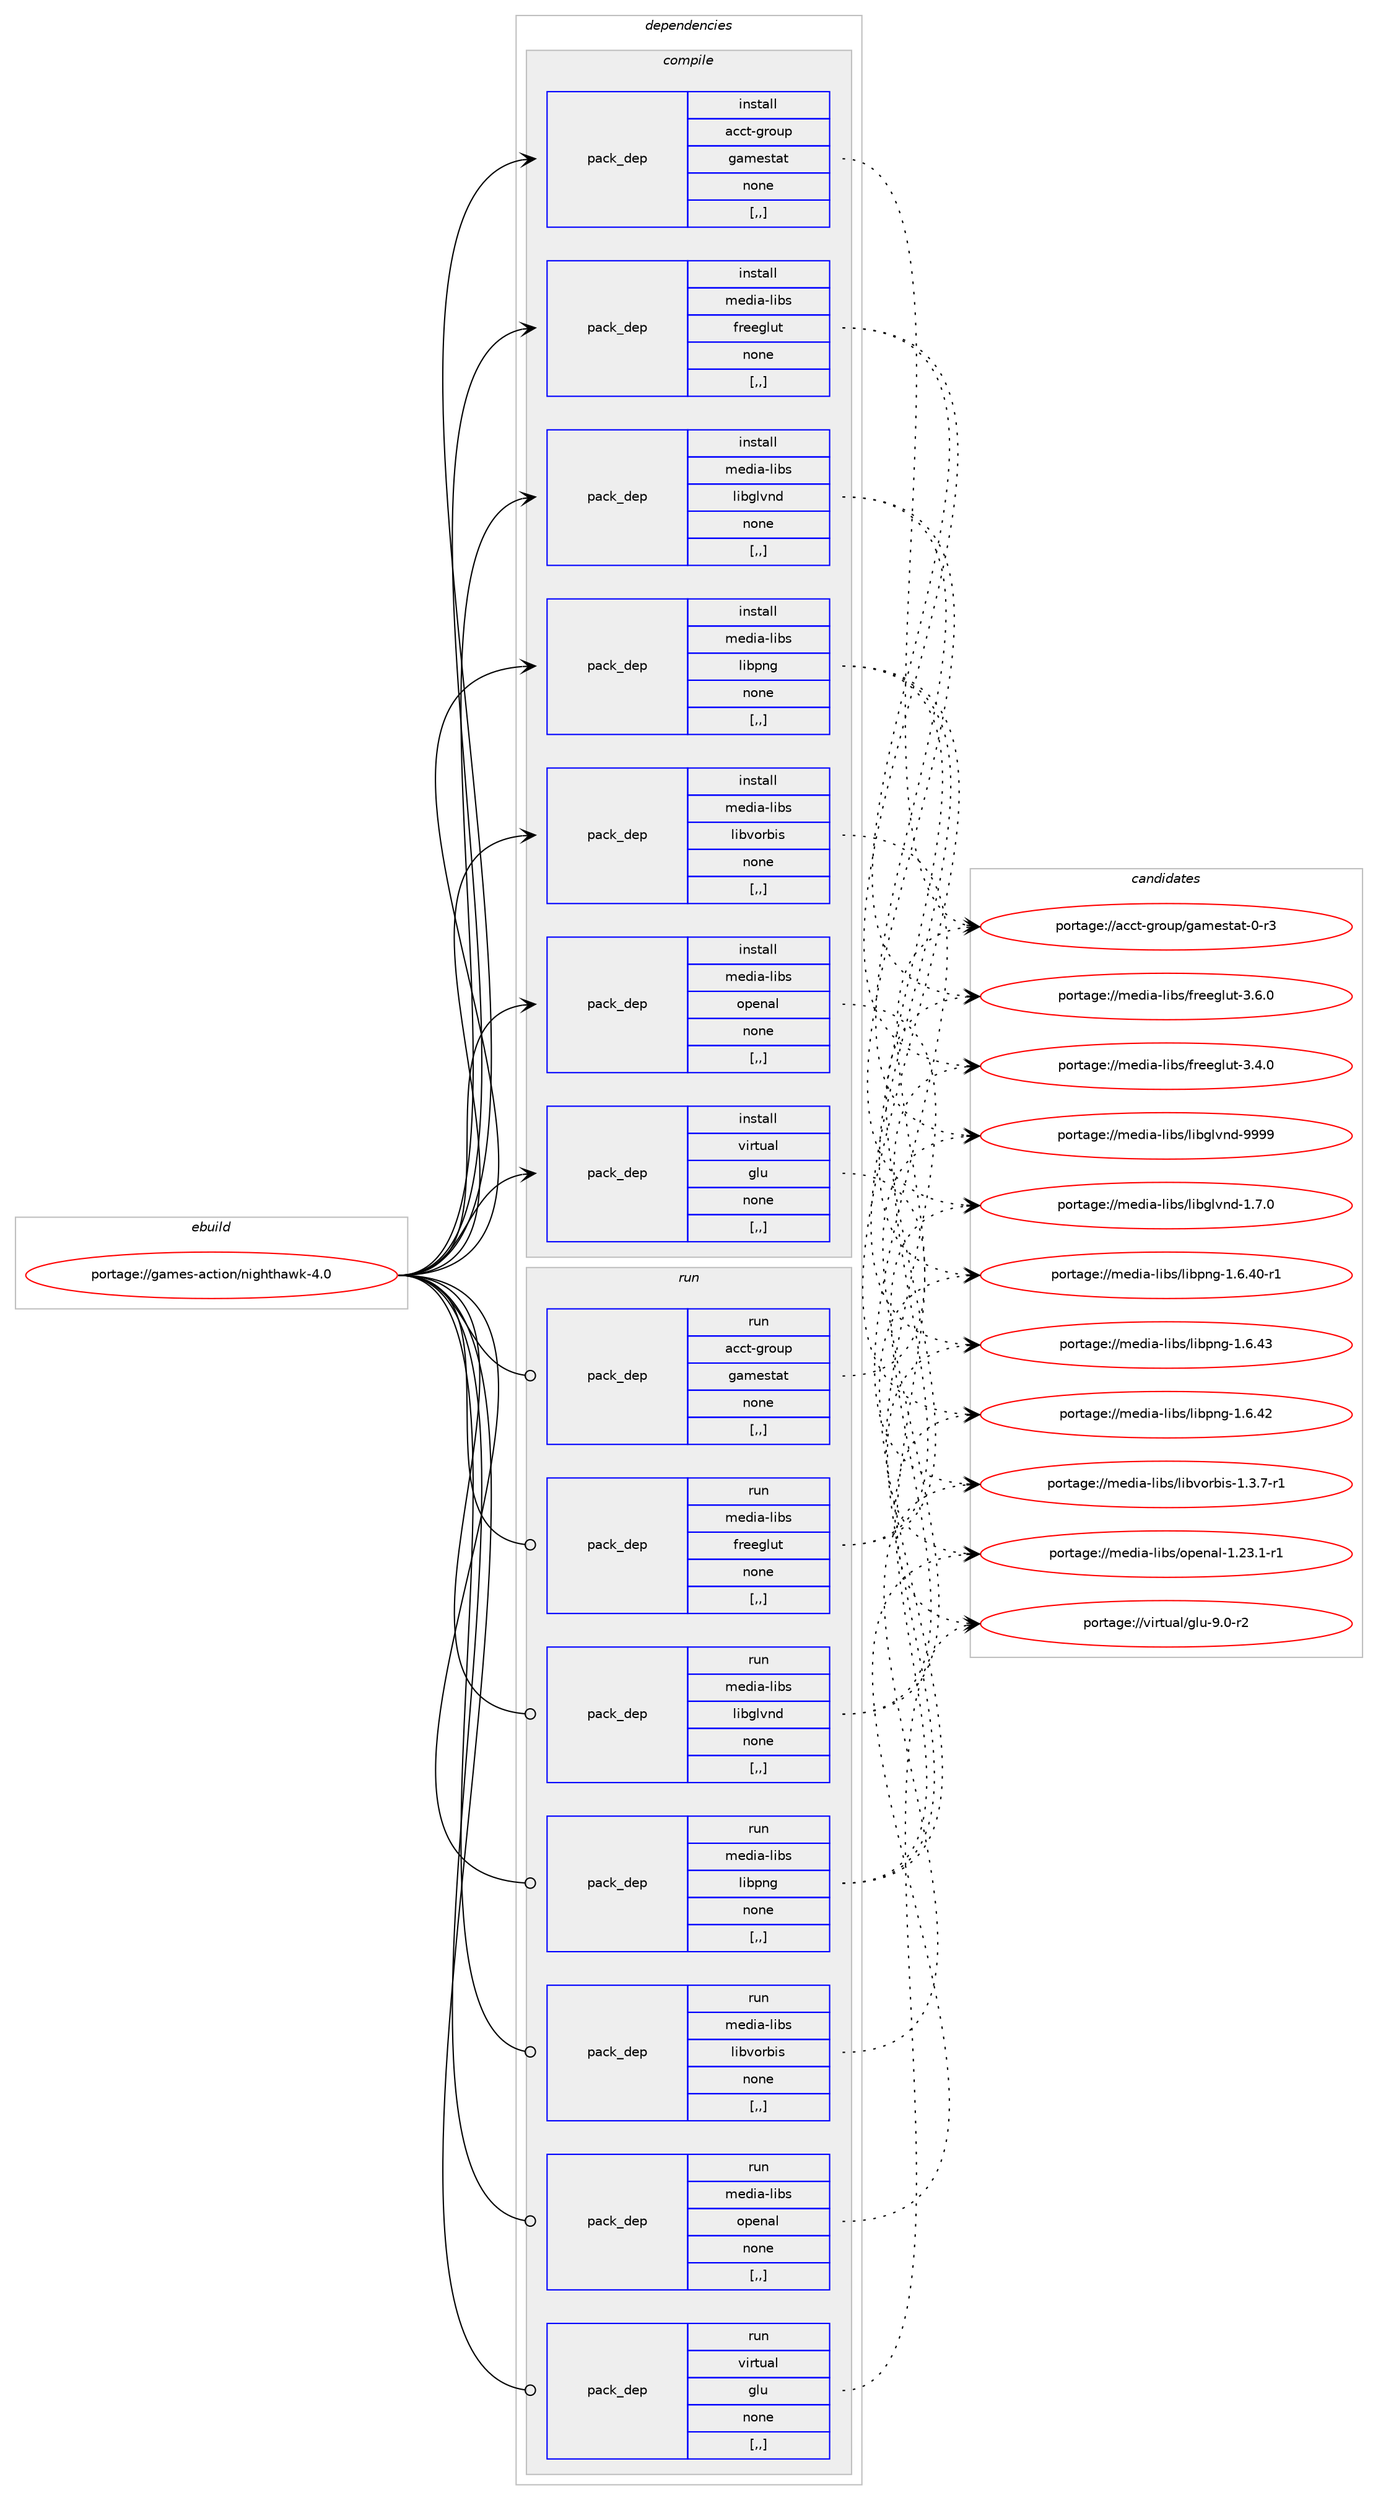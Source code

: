 digraph prolog {

# *************
# Graph options
# *************

newrank=true;
concentrate=true;
compound=true;
graph [rankdir=LR,fontname=Helvetica,fontsize=10,ranksep=1.5];#, ranksep=2.5, nodesep=0.2];
edge  [arrowhead=vee];
node  [fontname=Helvetica,fontsize=10];

# **********
# The ebuild
# **********

subgraph cluster_leftcol {
color=gray;
label=<<i>ebuild</i>>;
id [label="portage://games-action/nighthawk-4.0", color=red, width=4, href="../games-action/nighthawk-4.0.svg"];
}

# ****************
# The dependencies
# ****************

subgraph cluster_midcol {
color=gray;
label=<<i>dependencies</i>>;
subgraph cluster_compile {
fillcolor="#eeeeee";
style=filled;
label=<<i>compile</i>>;
subgraph pack159504 {
dependency223803 [label=<<TABLE BORDER="0" CELLBORDER="1" CELLSPACING="0" CELLPADDING="4" WIDTH="220"><TR><TD ROWSPAN="6" CELLPADDING="30">pack_dep</TD></TR><TR><TD WIDTH="110">install</TD></TR><TR><TD>acct-group</TD></TR><TR><TD>gamestat</TD></TR><TR><TD>none</TD></TR><TR><TD>[,,]</TD></TR></TABLE>>, shape=none, color=blue];
}
id:e -> dependency223803:w [weight=20,style="solid",arrowhead="vee"];
subgraph pack159505 {
dependency223804 [label=<<TABLE BORDER="0" CELLBORDER="1" CELLSPACING="0" CELLPADDING="4" WIDTH="220"><TR><TD ROWSPAN="6" CELLPADDING="30">pack_dep</TD></TR><TR><TD WIDTH="110">install</TD></TR><TR><TD>media-libs</TD></TR><TR><TD>freeglut</TD></TR><TR><TD>none</TD></TR><TR><TD>[,,]</TD></TR></TABLE>>, shape=none, color=blue];
}
id:e -> dependency223804:w [weight=20,style="solid",arrowhead="vee"];
subgraph pack159506 {
dependency223805 [label=<<TABLE BORDER="0" CELLBORDER="1" CELLSPACING="0" CELLPADDING="4" WIDTH="220"><TR><TD ROWSPAN="6" CELLPADDING="30">pack_dep</TD></TR><TR><TD WIDTH="110">install</TD></TR><TR><TD>media-libs</TD></TR><TR><TD>libglvnd</TD></TR><TR><TD>none</TD></TR><TR><TD>[,,]</TD></TR></TABLE>>, shape=none, color=blue];
}
id:e -> dependency223805:w [weight=20,style="solid",arrowhead="vee"];
subgraph pack159507 {
dependency223806 [label=<<TABLE BORDER="0" CELLBORDER="1" CELLSPACING="0" CELLPADDING="4" WIDTH="220"><TR><TD ROWSPAN="6" CELLPADDING="30">pack_dep</TD></TR><TR><TD WIDTH="110">install</TD></TR><TR><TD>media-libs</TD></TR><TR><TD>libpng</TD></TR><TR><TD>none</TD></TR><TR><TD>[,,]</TD></TR></TABLE>>, shape=none, color=blue];
}
id:e -> dependency223806:w [weight=20,style="solid",arrowhead="vee"];
subgraph pack159508 {
dependency223807 [label=<<TABLE BORDER="0" CELLBORDER="1" CELLSPACING="0" CELLPADDING="4" WIDTH="220"><TR><TD ROWSPAN="6" CELLPADDING="30">pack_dep</TD></TR><TR><TD WIDTH="110">install</TD></TR><TR><TD>media-libs</TD></TR><TR><TD>libvorbis</TD></TR><TR><TD>none</TD></TR><TR><TD>[,,]</TD></TR></TABLE>>, shape=none, color=blue];
}
id:e -> dependency223807:w [weight=20,style="solid",arrowhead="vee"];
subgraph pack159509 {
dependency223808 [label=<<TABLE BORDER="0" CELLBORDER="1" CELLSPACING="0" CELLPADDING="4" WIDTH="220"><TR><TD ROWSPAN="6" CELLPADDING="30">pack_dep</TD></TR><TR><TD WIDTH="110">install</TD></TR><TR><TD>media-libs</TD></TR><TR><TD>openal</TD></TR><TR><TD>none</TD></TR><TR><TD>[,,]</TD></TR></TABLE>>, shape=none, color=blue];
}
id:e -> dependency223808:w [weight=20,style="solid",arrowhead="vee"];
subgraph pack159510 {
dependency223809 [label=<<TABLE BORDER="0" CELLBORDER="1" CELLSPACING="0" CELLPADDING="4" WIDTH="220"><TR><TD ROWSPAN="6" CELLPADDING="30">pack_dep</TD></TR><TR><TD WIDTH="110">install</TD></TR><TR><TD>virtual</TD></TR><TR><TD>glu</TD></TR><TR><TD>none</TD></TR><TR><TD>[,,]</TD></TR></TABLE>>, shape=none, color=blue];
}
id:e -> dependency223809:w [weight=20,style="solid",arrowhead="vee"];
}
subgraph cluster_compileandrun {
fillcolor="#eeeeee";
style=filled;
label=<<i>compile and run</i>>;
}
subgraph cluster_run {
fillcolor="#eeeeee";
style=filled;
label=<<i>run</i>>;
subgraph pack159511 {
dependency223810 [label=<<TABLE BORDER="0" CELLBORDER="1" CELLSPACING="0" CELLPADDING="4" WIDTH="220"><TR><TD ROWSPAN="6" CELLPADDING="30">pack_dep</TD></TR><TR><TD WIDTH="110">run</TD></TR><TR><TD>acct-group</TD></TR><TR><TD>gamestat</TD></TR><TR><TD>none</TD></TR><TR><TD>[,,]</TD></TR></TABLE>>, shape=none, color=blue];
}
id:e -> dependency223810:w [weight=20,style="solid",arrowhead="odot"];
subgraph pack159512 {
dependency223811 [label=<<TABLE BORDER="0" CELLBORDER="1" CELLSPACING="0" CELLPADDING="4" WIDTH="220"><TR><TD ROWSPAN="6" CELLPADDING="30">pack_dep</TD></TR><TR><TD WIDTH="110">run</TD></TR><TR><TD>media-libs</TD></TR><TR><TD>freeglut</TD></TR><TR><TD>none</TD></TR><TR><TD>[,,]</TD></TR></TABLE>>, shape=none, color=blue];
}
id:e -> dependency223811:w [weight=20,style="solid",arrowhead="odot"];
subgraph pack159513 {
dependency223812 [label=<<TABLE BORDER="0" CELLBORDER="1" CELLSPACING="0" CELLPADDING="4" WIDTH="220"><TR><TD ROWSPAN="6" CELLPADDING="30">pack_dep</TD></TR><TR><TD WIDTH="110">run</TD></TR><TR><TD>media-libs</TD></TR><TR><TD>libglvnd</TD></TR><TR><TD>none</TD></TR><TR><TD>[,,]</TD></TR></TABLE>>, shape=none, color=blue];
}
id:e -> dependency223812:w [weight=20,style="solid",arrowhead="odot"];
subgraph pack159514 {
dependency223813 [label=<<TABLE BORDER="0" CELLBORDER="1" CELLSPACING="0" CELLPADDING="4" WIDTH="220"><TR><TD ROWSPAN="6" CELLPADDING="30">pack_dep</TD></TR><TR><TD WIDTH="110">run</TD></TR><TR><TD>media-libs</TD></TR><TR><TD>libpng</TD></TR><TR><TD>none</TD></TR><TR><TD>[,,]</TD></TR></TABLE>>, shape=none, color=blue];
}
id:e -> dependency223813:w [weight=20,style="solid",arrowhead="odot"];
subgraph pack159515 {
dependency223814 [label=<<TABLE BORDER="0" CELLBORDER="1" CELLSPACING="0" CELLPADDING="4" WIDTH="220"><TR><TD ROWSPAN="6" CELLPADDING="30">pack_dep</TD></TR><TR><TD WIDTH="110">run</TD></TR><TR><TD>media-libs</TD></TR><TR><TD>libvorbis</TD></TR><TR><TD>none</TD></TR><TR><TD>[,,]</TD></TR></TABLE>>, shape=none, color=blue];
}
id:e -> dependency223814:w [weight=20,style="solid",arrowhead="odot"];
subgraph pack159516 {
dependency223815 [label=<<TABLE BORDER="0" CELLBORDER="1" CELLSPACING="0" CELLPADDING="4" WIDTH="220"><TR><TD ROWSPAN="6" CELLPADDING="30">pack_dep</TD></TR><TR><TD WIDTH="110">run</TD></TR><TR><TD>media-libs</TD></TR><TR><TD>openal</TD></TR><TR><TD>none</TD></TR><TR><TD>[,,]</TD></TR></TABLE>>, shape=none, color=blue];
}
id:e -> dependency223815:w [weight=20,style="solid",arrowhead="odot"];
subgraph pack159517 {
dependency223816 [label=<<TABLE BORDER="0" CELLBORDER="1" CELLSPACING="0" CELLPADDING="4" WIDTH="220"><TR><TD ROWSPAN="6" CELLPADDING="30">pack_dep</TD></TR><TR><TD WIDTH="110">run</TD></TR><TR><TD>virtual</TD></TR><TR><TD>glu</TD></TR><TR><TD>none</TD></TR><TR><TD>[,,]</TD></TR></TABLE>>, shape=none, color=blue];
}
id:e -> dependency223816:w [weight=20,style="solid",arrowhead="odot"];
}
}

# **************
# The candidates
# **************

subgraph cluster_choices {
rank=same;
color=gray;
label=<<i>candidates</i>>;

subgraph choice159504 {
color=black;
nodesep=1;
choice9799991164510311411111711247103971091011151169711645484511451 [label="portage://acct-group/gamestat-0-r3", color=red, width=4,href="../acct-group/gamestat-0-r3.svg"];
dependency223803:e -> choice9799991164510311411111711247103971091011151169711645484511451:w [style=dotted,weight="100"];
}
subgraph choice159505 {
color=black;
nodesep=1;
choice10910110010597451081059811547102114101101103108117116455146544648 [label="portage://media-libs/freeglut-3.6.0", color=red, width=4,href="../media-libs/freeglut-3.6.0.svg"];
choice10910110010597451081059811547102114101101103108117116455146524648 [label="portage://media-libs/freeglut-3.4.0", color=red, width=4,href="../media-libs/freeglut-3.4.0.svg"];
dependency223804:e -> choice10910110010597451081059811547102114101101103108117116455146544648:w [style=dotted,weight="100"];
dependency223804:e -> choice10910110010597451081059811547102114101101103108117116455146524648:w [style=dotted,weight="100"];
}
subgraph choice159506 {
color=black;
nodesep=1;
choice10910110010597451081059811547108105981031081181101004557575757 [label="portage://media-libs/libglvnd-9999", color=red, width=4,href="../media-libs/libglvnd-9999.svg"];
choice1091011001059745108105981154710810598103108118110100454946554648 [label="portage://media-libs/libglvnd-1.7.0", color=red, width=4,href="../media-libs/libglvnd-1.7.0.svg"];
dependency223805:e -> choice10910110010597451081059811547108105981031081181101004557575757:w [style=dotted,weight="100"];
dependency223805:e -> choice1091011001059745108105981154710810598103108118110100454946554648:w [style=dotted,weight="100"];
}
subgraph choice159507 {
color=black;
nodesep=1;
choice109101100105974510810598115471081059811211010345494654465251 [label="portage://media-libs/libpng-1.6.43", color=red, width=4,href="../media-libs/libpng-1.6.43.svg"];
choice109101100105974510810598115471081059811211010345494654465250 [label="portage://media-libs/libpng-1.6.42", color=red, width=4,href="../media-libs/libpng-1.6.42.svg"];
choice1091011001059745108105981154710810598112110103454946544652484511449 [label="portage://media-libs/libpng-1.6.40-r1", color=red, width=4,href="../media-libs/libpng-1.6.40-r1.svg"];
dependency223806:e -> choice109101100105974510810598115471081059811211010345494654465251:w [style=dotted,weight="100"];
dependency223806:e -> choice109101100105974510810598115471081059811211010345494654465250:w [style=dotted,weight="100"];
dependency223806:e -> choice1091011001059745108105981154710810598112110103454946544652484511449:w [style=dotted,weight="100"];
}
subgraph choice159508 {
color=black;
nodesep=1;
choice1091011001059745108105981154710810598118111114981051154549465146554511449 [label="portage://media-libs/libvorbis-1.3.7-r1", color=red, width=4,href="../media-libs/libvorbis-1.3.7-r1.svg"];
dependency223807:e -> choice1091011001059745108105981154710810598118111114981051154549465146554511449:w [style=dotted,weight="100"];
}
subgraph choice159509 {
color=black;
nodesep=1;
choice1091011001059745108105981154711111210111097108454946505146494511449 [label="portage://media-libs/openal-1.23.1-r1", color=red, width=4,href="../media-libs/openal-1.23.1-r1.svg"];
dependency223808:e -> choice1091011001059745108105981154711111210111097108454946505146494511449:w [style=dotted,weight="100"];
}
subgraph choice159510 {
color=black;
nodesep=1;
choice1181051141161179710847103108117455746484511450 [label="portage://virtual/glu-9.0-r2", color=red, width=4,href="../virtual/glu-9.0-r2.svg"];
dependency223809:e -> choice1181051141161179710847103108117455746484511450:w [style=dotted,weight="100"];
}
subgraph choice159511 {
color=black;
nodesep=1;
choice9799991164510311411111711247103971091011151169711645484511451 [label="portage://acct-group/gamestat-0-r3", color=red, width=4,href="../acct-group/gamestat-0-r3.svg"];
dependency223810:e -> choice9799991164510311411111711247103971091011151169711645484511451:w [style=dotted,weight="100"];
}
subgraph choice159512 {
color=black;
nodesep=1;
choice10910110010597451081059811547102114101101103108117116455146544648 [label="portage://media-libs/freeglut-3.6.0", color=red, width=4,href="../media-libs/freeglut-3.6.0.svg"];
choice10910110010597451081059811547102114101101103108117116455146524648 [label="portage://media-libs/freeglut-3.4.0", color=red, width=4,href="../media-libs/freeglut-3.4.0.svg"];
dependency223811:e -> choice10910110010597451081059811547102114101101103108117116455146544648:w [style=dotted,weight="100"];
dependency223811:e -> choice10910110010597451081059811547102114101101103108117116455146524648:w [style=dotted,weight="100"];
}
subgraph choice159513 {
color=black;
nodesep=1;
choice10910110010597451081059811547108105981031081181101004557575757 [label="portage://media-libs/libglvnd-9999", color=red, width=4,href="../media-libs/libglvnd-9999.svg"];
choice1091011001059745108105981154710810598103108118110100454946554648 [label="portage://media-libs/libglvnd-1.7.0", color=red, width=4,href="../media-libs/libglvnd-1.7.0.svg"];
dependency223812:e -> choice10910110010597451081059811547108105981031081181101004557575757:w [style=dotted,weight="100"];
dependency223812:e -> choice1091011001059745108105981154710810598103108118110100454946554648:w [style=dotted,weight="100"];
}
subgraph choice159514 {
color=black;
nodesep=1;
choice109101100105974510810598115471081059811211010345494654465251 [label="portage://media-libs/libpng-1.6.43", color=red, width=4,href="../media-libs/libpng-1.6.43.svg"];
choice109101100105974510810598115471081059811211010345494654465250 [label="portage://media-libs/libpng-1.6.42", color=red, width=4,href="../media-libs/libpng-1.6.42.svg"];
choice1091011001059745108105981154710810598112110103454946544652484511449 [label="portage://media-libs/libpng-1.6.40-r1", color=red, width=4,href="../media-libs/libpng-1.6.40-r1.svg"];
dependency223813:e -> choice109101100105974510810598115471081059811211010345494654465251:w [style=dotted,weight="100"];
dependency223813:e -> choice109101100105974510810598115471081059811211010345494654465250:w [style=dotted,weight="100"];
dependency223813:e -> choice1091011001059745108105981154710810598112110103454946544652484511449:w [style=dotted,weight="100"];
}
subgraph choice159515 {
color=black;
nodesep=1;
choice1091011001059745108105981154710810598118111114981051154549465146554511449 [label="portage://media-libs/libvorbis-1.3.7-r1", color=red, width=4,href="../media-libs/libvorbis-1.3.7-r1.svg"];
dependency223814:e -> choice1091011001059745108105981154710810598118111114981051154549465146554511449:w [style=dotted,weight="100"];
}
subgraph choice159516 {
color=black;
nodesep=1;
choice1091011001059745108105981154711111210111097108454946505146494511449 [label="portage://media-libs/openal-1.23.1-r1", color=red, width=4,href="../media-libs/openal-1.23.1-r1.svg"];
dependency223815:e -> choice1091011001059745108105981154711111210111097108454946505146494511449:w [style=dotted,weight="100"];
}
subgraph choice159517 {
color=black;
nodesep=1;
choice1181051141161179710847103108117455746484511450 [label="portage://virtual/glu-9.0-r2", color=red, width=4,href="../virtual/glu-9.0-r2.svg"];
dependency223816:e -> choice1181051141161179710847103108117455746484511450:w [style=dotted,weight="100"];
}
}

}

